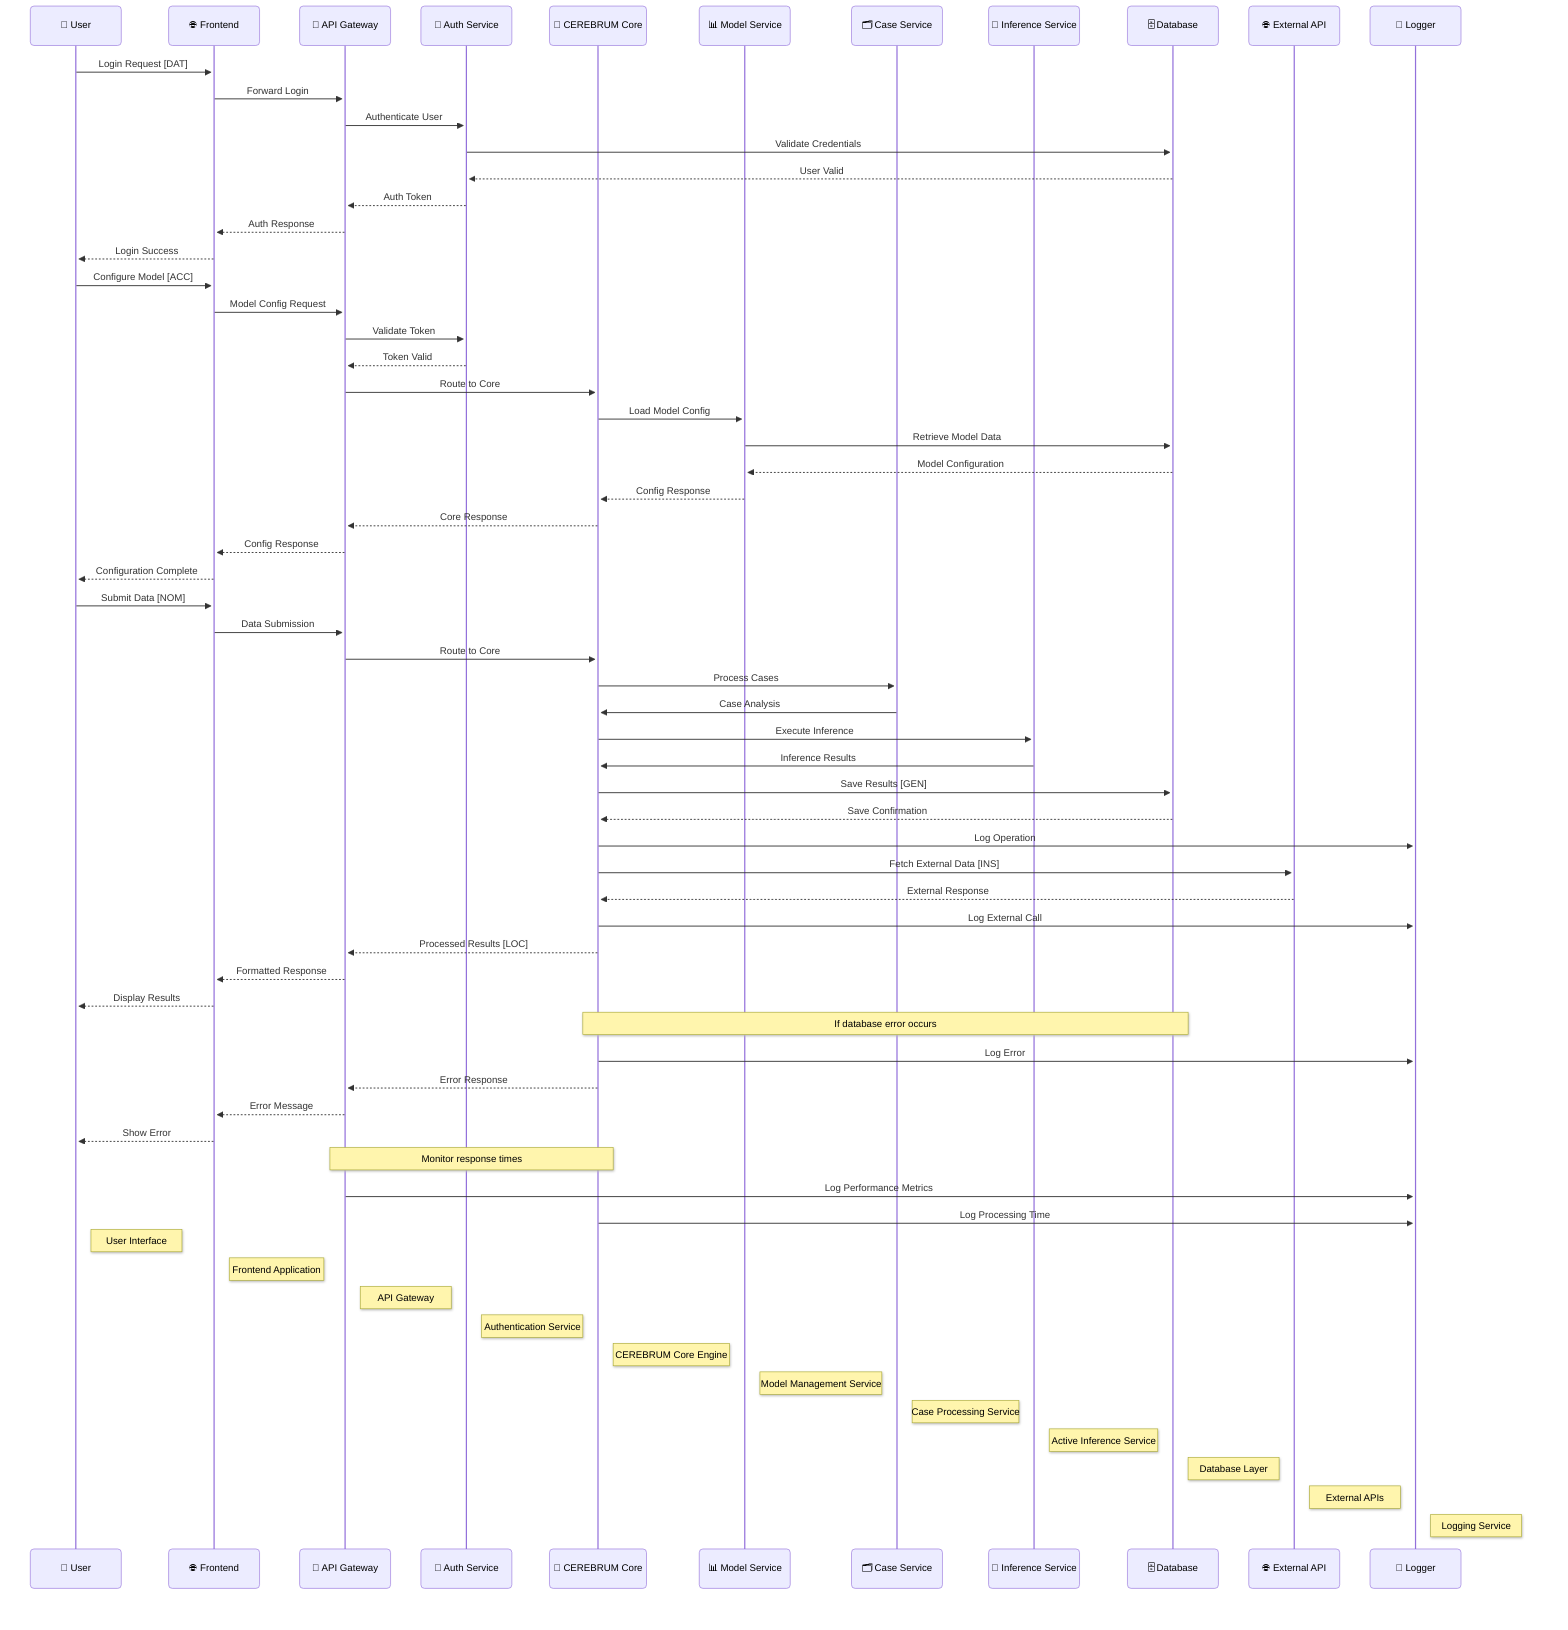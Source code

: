 ---
config:
  look: neo
  theme: cerebrum
  layout: elk
---

sequenceDiagram
    participant U as 👤 User
    participant F as 🌐 Frontend
    participant G as 🔌 API Gateway
    participant A as 🔐 Auth Service
    participant C as 🧠 CEREBRUM Core
    participant M as 📊 Model Service
    participant T as 🗂️ Case Service
    participant I as 🎯 Inference Service
    participant D as 🗄️ Database
    participant E as 🌐 External API
    participant L as 📝 Logger
    
    %% User authentication [DAT]
    U->>F: Login Request [DAT]
    F->>G: Forward Login
    G->>A: Authenticate User
    A->>D: Validate Credentials
    D-->>A: User Valid
    A-->>G: Auth Token
    G-->>F: Auth Response
    F-->>U: Login Success
    
    %% Model configuration [ACC]
    U->>F: Configure Model [ACC]
    F->>G: Model Config Request
    G->>A: Validate Token
    A-->>G: Token Valid
    G->>C: Route to Core
    C->>M: Load Model Config
    M->>D: Retrieve Model Data
    D-->>M: Model Configuration
    M-->>C: Config Response
    C-->>G: Core Response
    G-->>F: Config Response
    F-->>U: Configuration Complete
    
    %% Case processing [NOM]
    U->>F: Submit Data [NOM]
    F->>G: Data Submission
    G->>C: Route to Core
    C->>T: Process Cases
    T->>C: Case Analysis
    C->>I: Execute Inference
    I->>C: Inference Results
    
    %% Data persistence [GEN]
    C->>D: Save Results [GEN]
    D-->>C: Save Confirmation
    C->>L: Log Operation
    
    %% External integration [INS]
    C->>E: Fetch External Data [INS]
    E-->>C: External Response
    C->>L: Log External Call
    
    %% Response delivery [LOC]
    C-->>G: Processed Results [LOC]
    G-->>F: Formatted Response
    F-->>U: Display Results
    
    %% Error handling
    Note over C,D: If database error occurs
    C->>L: Log Error
    C-->>G: Error Response
    G-->>F: Error Message
    F-->>U: Show Error
    
    %% Performance monitoring
    Note over G,C: Monitor response times
    G->>L: Log Performance Metrics
    C->>L: Log Processing Time
    
    %% Interactive elements
    Note right of U: User Interface
    Note right of F: Frontend Application
    Note right of G: API Gateway
    Note right of A: Authentication Service
    Note right of C: CEREBRUM Core Engine
    Note right of M: Model Management Service
    Note right of T: Case Processing Service
    Note right of I: Active Inference Service
    Note right of D: Database Layer
    Note right of E: External APIs
    Note right of L: Logging Service